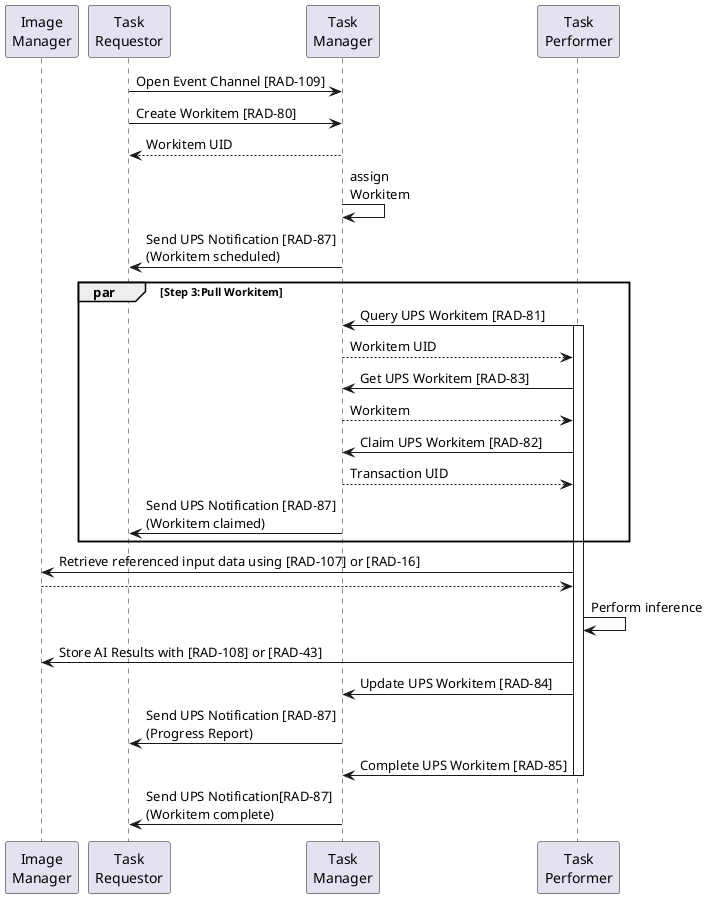 @startuml
participant "Image\nManager" as IM
participant "Task\nRequestor" as REQ
participant "Task\nManager" as ORC
participant "Task\nPerformer" as PER
REQ->ORC: Open Event Channel [RAD-109]
REQ->ORC: Create Workitem [RAD-80]
ORC-->REQ: Workitem UID
ORC->ORC: assign\nWorkitem
ORC->REQ: Send UPS Notification [RAD-87]\n(Workitem scheduled)
par Step 3:Pull Workitem
PER->ORC: Query UPS Workitem [RAD-81]
activate PER
ORC-->PER: Workitem UID
PER->ORC: Get UPS Workitem [RAD-83]
ORC-->PER: Workitem
PER-> ORC: Claim UPS Workitem [RAD-82]
ORC-->PER: Transaction UID
ORC-> REQ: Send UPS Notification [RAD-87]\n(Workitem claimed)
end
PER->IM: Retrieve referenced input data using [RAD-107] or [RAD-16]
IM-->PER:
PER->PER: Perform inference
PER->IM: Store AI Results with [RAD-108] or [RAD-43]
PER->ORC: Update UPS Workitem [RAD-84]
ORC->REQ: Send UPS Notification [RAD-87]\n(Progress Report)
PER->ORC: Complete UPS Workitem [RAD-85]
deactivate PER
ORC->REQ: Send UPS Notification[RAD-87]\n(Workitem complete)
@enduml